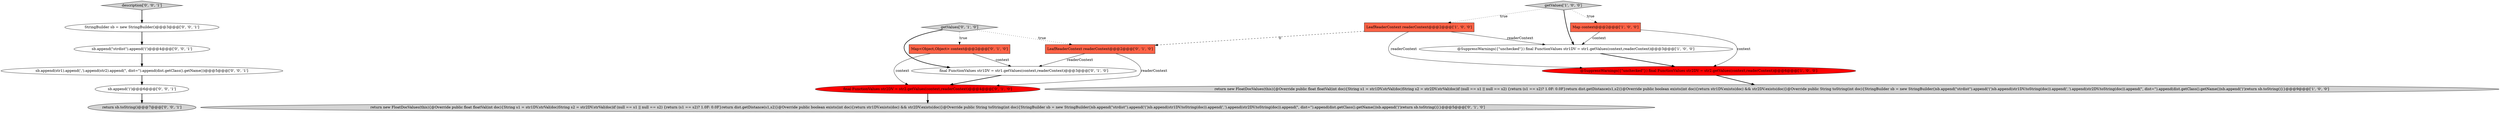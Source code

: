 digraph {
12 [style = filled, label = "return sb.toString()@@@7@@@['0', '0', '1']", fillcolor = lightgray, shape = ellipse image = "AAA0AAABBB3BBB"];
6 [style = filled, label = "Map<Object,Object> context@@@2@@@['0', '1', '0']", fillcolor = tomato, shape = box image = "AAA0AAABBB2BBB"];
7 [style = filled, label = "final FunctionValues str1DV = str1.getValues(context,readerContext)@@@3@@@['0', '1', '0']", fillcolor = white, shape = ellipse image = "AAA0AAABBB2BBB"];
4 [style = filled, label = "@SuppressWarnings({\"unchecked\"}) final FunctionValues str2DV = str2.getValues(context,readerContext)@@@6@@@['1', '0', '0']", fillcolor = red, shape = ellipse image = "AAA1AAABBB1BBB"];
8 [style = filled, label = "final FunctionValues str2DV = str2.getValues(context,readerContext)@@@4@@@['0', '1', '0']", fillcolor = red, shape = ellipse image = "AAA1AAABBB2BBB"];
3 [style = filled, label = "@SuppressWarnings({\"unchecked\"}) final FunctionValues str1DV = str1.getValues(context,readerContext)@@@3@@@['1', '0', '0']", fillcolor = white, shape = ellipse image = "AAA0AAABBB1BBB"];
2 [style = filled, label = "getValues['1', '0', '0']", fillcolor = lightgray, shape = diamond image = "AAA0AAABBB1BBB"];
10 [style = filled, label = "return new FloatDocValues(this){@Override public float floatVal(int doc){String s1 = str1DV.strVal(doc)String s2 = str2DV.strVal(doc)if (null == s1 || null == s2) {return (s1 == s2)? 1.0F: 0.0F}return dist.getDistance(s1,s2)}@Override public boolean exists(int doc){return str1DV.exists(doc) && str2DV.exists(doc)}@Override public String toString(int doc){StringBuilder sb = new StringBuilder()sb.append(\"strdist\").append('(')sb.append(str1DV.toString(doc)).append(',').append(str2DV.toString(doc)).append(\", dist=\").append(dist.getClass().getName())sb.append(')')return sb.toString()}}@@@5@@@['0', '1', '0']", fillcolor = lightgray, shape = ellipse image = "AAA0AAABBB2BBB"];
0 [style = filled, label = "return new FloatDocValues(this){@Override public float floatVal(int doc){String s1 = str1DV.strVal(doc)String s2 = str2DV.strVal(doc)if (null == s1 || null == s2) {return (s1 == s2)? 1.0F: 0.0F}return dist.getDistance(s1,s2)}@Override public boolean exists(int doc){return str1DV.exists(doc) && str2DV.exists(doc)}@Override public String toString(int doc){StringBuilder sb = new StringBuilder()sb.append(\"strdist\").append('(')sb.append(str1DV.toString(doc)).append(',').append(str2DV.toString(doc)).append(\", dist=\").append(dist.getClass().getName())sb.append(')')return sb.toString()}}@@@9@@@['1', '0', '0']", fillcolor = lightgray, shape = ellipse image = "AAA0AAABBB1BBB"];
13 [style = filled, label = "sb.append(str1).append(',').append(str2).append(\", dist=\").append(dist.getClass().getName())@@@5@@@['0', '0', '1']", fillcolor = white, shape = ellipse image = "AAA0AAABBB3BBB"];
11 [style = filled, label = "LeafReaderContext readerContext@@@2@@@['0', '1', '0']", fillcolor = tomato, shape = box image = "AAA1AAABBB2BBB"];
15 [style = filled, label = "description['0', '0', '1']", fillcolor = lightgray, shape = diamond image = "AAA0AAABBB3BBB"];
14 [style = filled, label = "sb.append(')')@@@6@@@['0', '0', '1']", fillcolor = white, shape = ellipse image = "AAA0AAABBB3BBB"];
9 [style = filled, label = "getValues['0', '1', '0']", fillcolor = lightgray, shape = diamond image = "AAA0AAABBB2BBB"];
16 [style = filled, label = "StringBuilder sb = new StringBuilder()@@@3@@@['0', '0', '1']", fillcolor = white, shape = ellipse image = "AAA0AAABBB3BBB"];
5 [style = filled, label = "LeafReaderContext readerContext@@@2@@@['1', '0', '0']", fillcolor = tomato, shape = box image = "AAA1AAABBB1BBB"];
17 [style = filled, label = "sb.append(\"strdist\").append('(')@@@4@@@['0', '0', '1']", fillcolor = white, shape = ellipse image = "AAA0AAABBB3BBB"];
1 [style = filled, label = "Map context@@@2@@@['1', '0', '0']", fillcolor = tomato, shape = box image = "AAA0AAABBB1BBB"];
8->10 [style = bold, label=""];
2->3 [style = bold, label=""];
9->11 [style = dotted, label="true"];
1->3 [style = solid, label="context"];
11->8 [style = solid, label="readerContext"];
16->17 [style = bold, label=""];
9->7 [style = bold, label=""];
7->8 [style = bold, label=""];
15->16 [style = bold, label=""];
9->6 [style = dotted, label="true"];
3->4 [style = bold, label=""];
6->8 [style = solid, label="context"];
4->0 [style = bold, label=""];
5->11 [style = dashed, label="0"];
2->1 [style = dotted, label="true"];
14->12 [style = bold, label=""];
6->7 [style = solid, label="context"];
11->7 [style = solid, label="readerContext"];
5->4 [style = solid, label="readerContext"];
5->3 [style = solid, label="readerContext"];
17->13 [style = bold, label=""];
2->5 [style = dotted, label="true"];
13->14 [style = bold, label=""];
1->4 [style = solid, label="context"];
}
